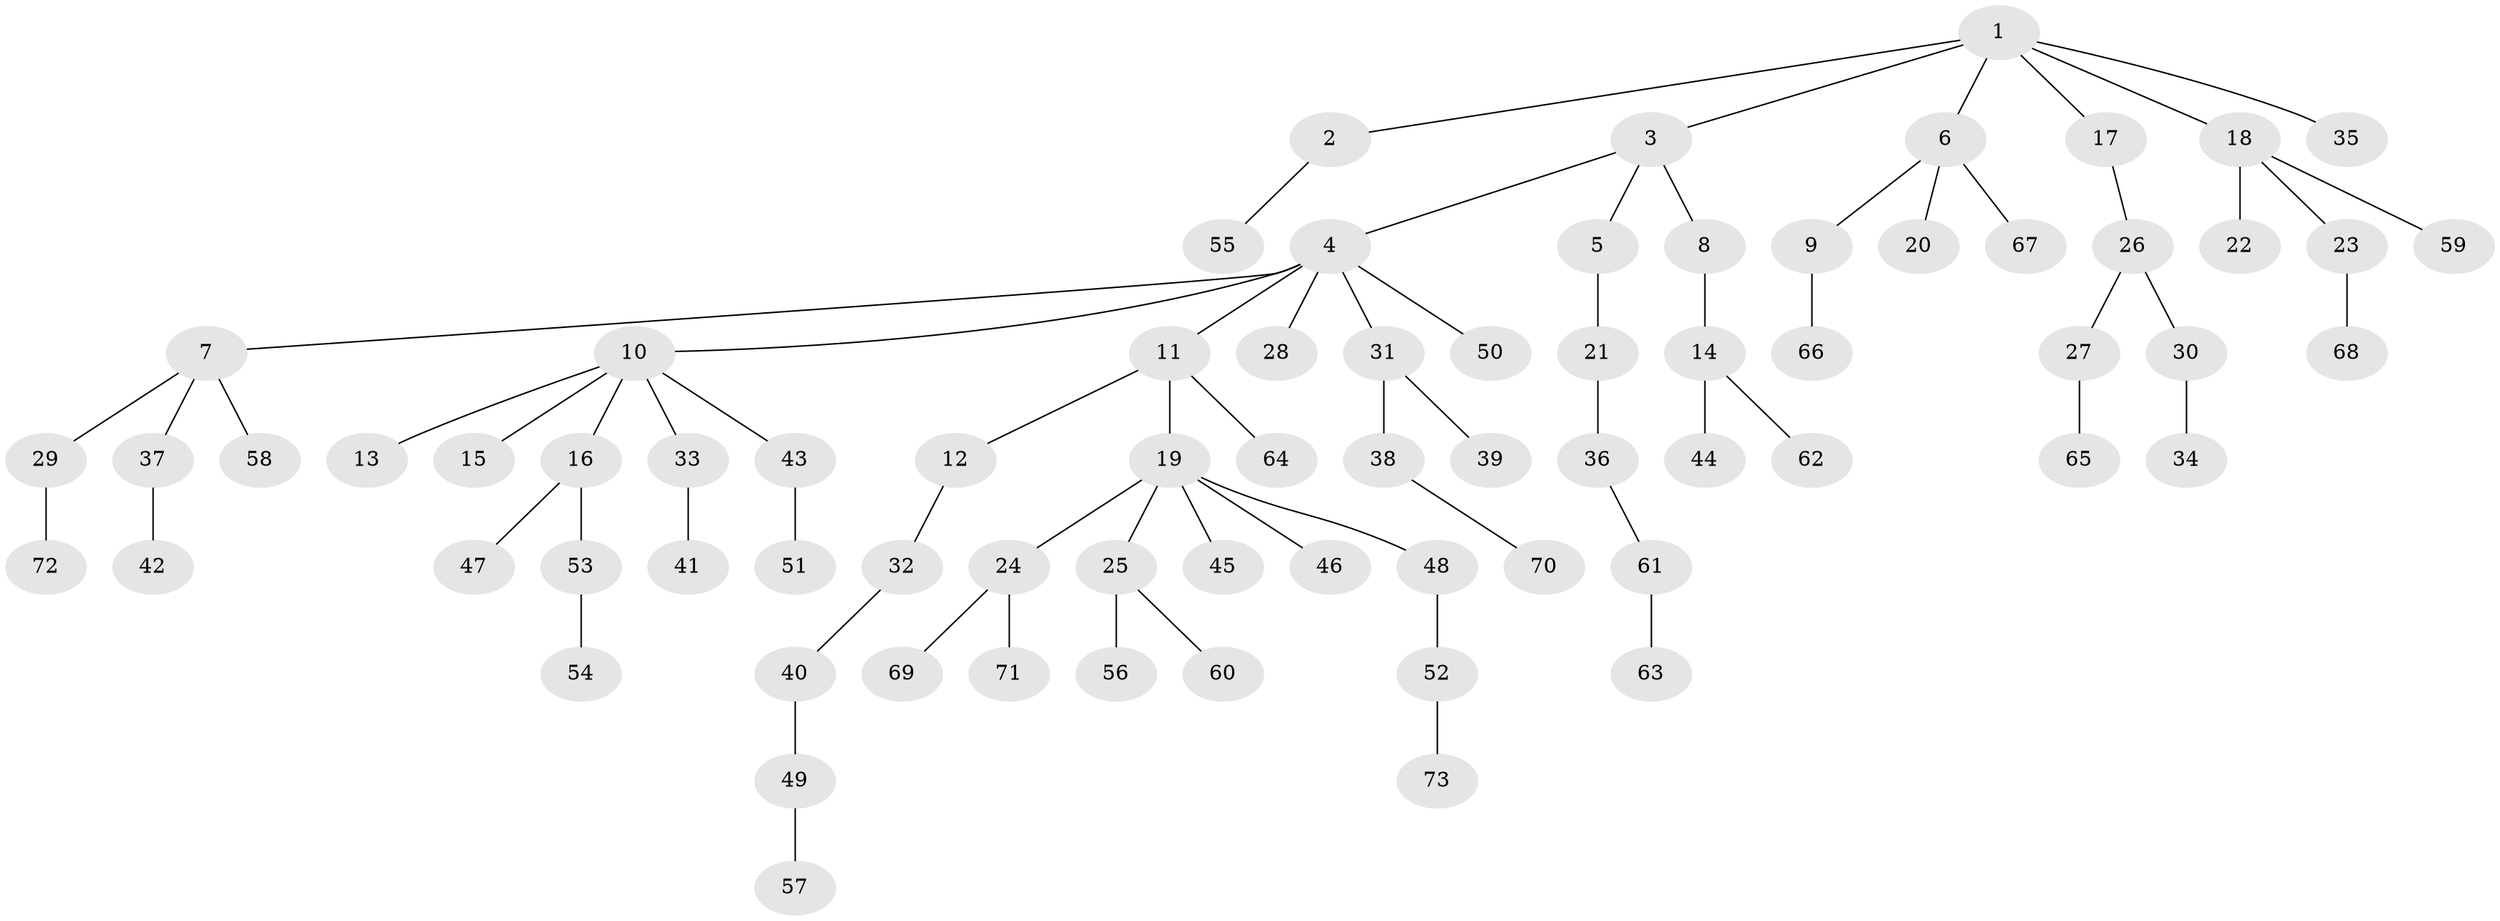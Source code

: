 // coarse degree distribution, {8: 0.0196078431372549, 2: 0.19607843137254902, 4: 0.058823529411764705, 6: 0.058823529411764705, 3: 0.0784313725490196, 1: 0.5882352941176471}
// Generated by graph-tools (version 1.1) at 2025/52/02/27/25 19:52:11]
// undirected, 73 vertices, 72 edges
graph export_dot {
graph [start="1"]
  node [color=gray90,style=filled];
  1;
  2;
  3;
  4;
  5;
  6;
  7;
  8;
  9;
  10;
  11;
  12;
  13;
  14;
  15;
  16;
  17;
  18;
  19;
  20;
  21;
  22;
  23;
  24;
  25;
  26;
  27;
  28;
  29;
  30;
  31;
  32;
  33;
  34;
  35;
  36;
  37;
  38;
  39;
  40;
  41;
  42;
  43;
  44;
  45;
  46;
  47;
  48;
  49;
  50;
  51;
  52;
  53;
  54;
  55;
  56;
  57;
  58;
  59;
  60;
  61;
  62;
  63;
  64;
  65;
  66;
  67;
  68;
  69;
  70;
  71;
  72;
  73;
  1 -- 2;
  1 -- 3;
  1 -- 6;
  1 -- 17;
  1 -- 18;
  1 -- 35;
  2 -- 55;
  3 -- 4;
  3 -- 5;
  3 -- 8;
  4 -- 7;
  4 -- 10;
  4 -- 11;
  4 -- 28;
  4 -- 31;
  4 -- 50;
  5 -- 21;
  6 -- 9;
  6 -- 20;
  6 -- 67;
  7 -- 29;
  7 -- 37;
  7 -- 58;
  8 -- 14;
  9 -- 66;
  10 -- 13;
  10 -- 15;
  10 -- 16;
  10 -- 33;
  10 -- 43;
  11 -- 12;
  11 -- 19;
  11 -- 64;
  12 -- 32;
  14 -- 44;
  14 -- 62;
  16 -- 47;
  16 -- 53;
  17 -- 26;
  18 -- 22;
  18 -- 23;
  18 -- 59;
  19 -- 24;
  19 -- 25;
  19 -- 45;
  19 -- 46;
  19 -- 48;
  21 -- 36;
  23 -- 68;
  24 -- 69;
  24 -- 71;
  25 -- 56;
  25 -- 60;
  26 -- 27;
  26 -- 30;
  27 -- 65;
  29 -- 72;
  30 -- 34;
  31 -- 38;
  31 -- 39;
  32 -- 40;
  33 -- 41;
  36 -- 61;
  37 -- 42;
  38 -- 70;
  40 -- 49;
  43 -- 51;
  48 -- 52;
  49 -- 57;
  52 -- 73;
  53 -- 54;
  61 -- 63;
}

